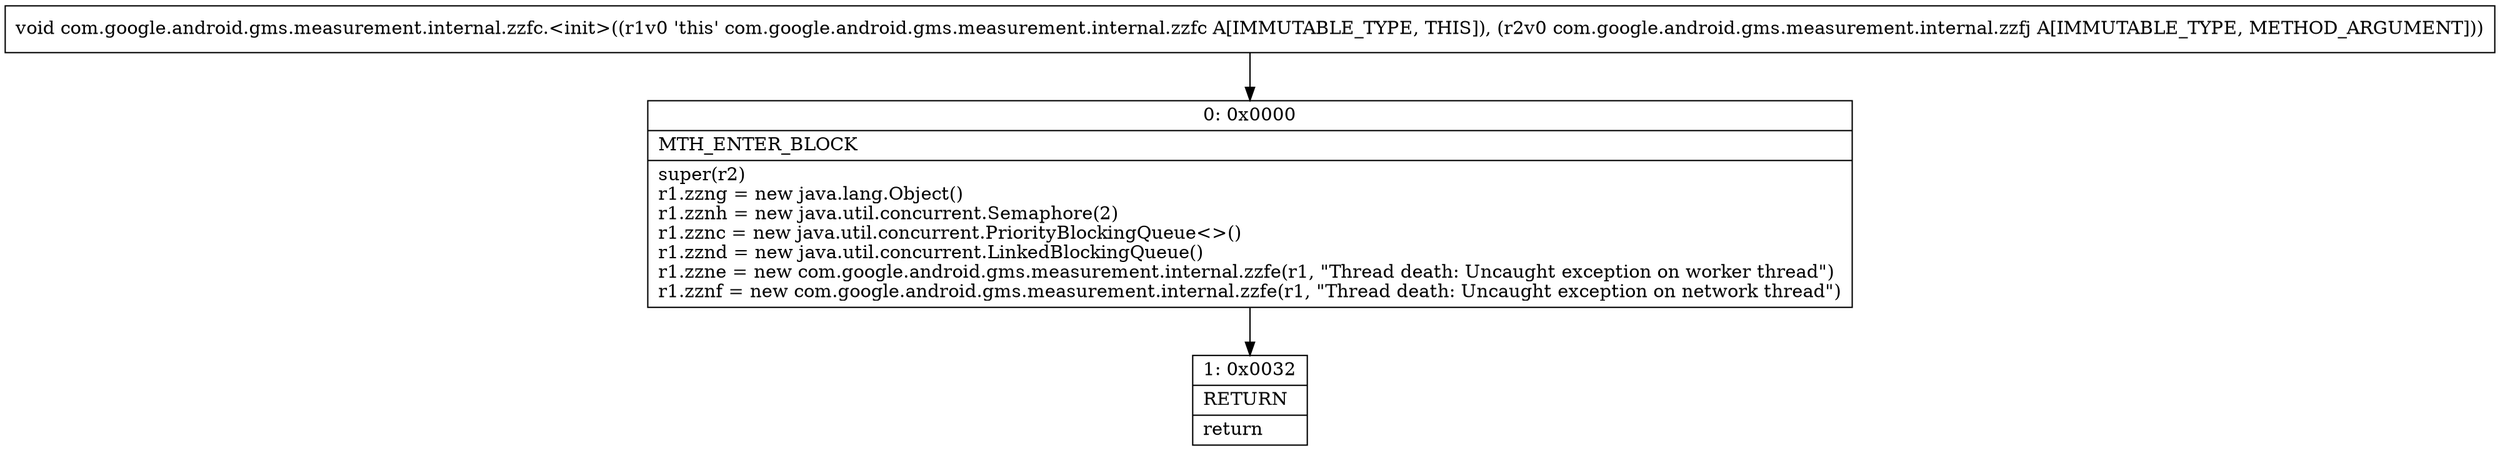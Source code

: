 digraph "CFG forcom.google.android.gms.measurement.internal.zzfc.\<init\>(Lcom\/google\/android\/gms\/measurement\/internal\/zzfj;)V" {
Node_0 [shape=record,label="{0\:\ 0x0000|MTH_ENTER_BLOCK\l|super(r2)\lr1.zzng = new java.lang.Object()\lr1.zznh = new java.util.concurrent.Semaphore(2)\lr1.zznc = new java.util.concurrent.PriorityBlockingQueue\<\>()\lr1.zznd = new java.util.concurrent.LinkedBlockingQueue()\lr1.zzne = new com.google.android.gms.measurement.internal.zzfe(r1, \"Thread death: Uncaught exception on worker thread\")\lr1.zznf = new com.google.android.gms.measurement.internal.zzfe(r1, \"Thread death: Uncaught exception on network thread\")\l}"];
Node_1 [shape=record,label="{1\:\ 0x0032|RETURN\l|return\l}"];
MethodNode[shape=record,label="{void com.google.android.gms.measurement.internal.zzfc.\<init\>((r1v0 'this' com.google.android.gms.measurement.internal.zzfc A[IMMUTABLE_TYPE, THIS]), (r2v0 com.google.android.gms.measurement.internal.zzfj A[IMMUTABLE_TYPE, METHOD_ARGUMENT])) }"];
MethodNode -> Node_0;
Node_0 -> Node_1;
}

